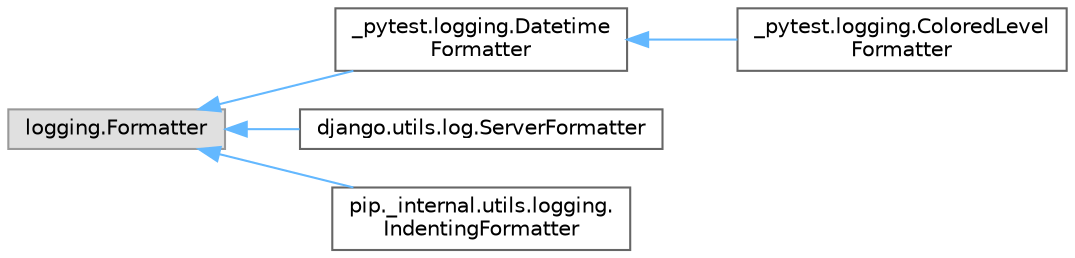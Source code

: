 digraph "Graphical Class Hierarchy"
{
 // LATEX_PDF_SIZE
  bgcolor="transparent";
  edge [fontname=Helvetica,fontsize=10,labelfontname=Helvetica,labelfontsize=10];
  node [fontname=Helvetica,fontsize=10,shape=box,height=0.2,width=0.4];
  rankdir="LR";
  Node0 [id="Node000000",label="logging.Formatter",height=0.2,width=0.4,color="grey60", fillcolor="#E0E0E0", style="filled",tooltip=" "];
  Node0 -> Node1 [id="edge1975_Node000000_Node000001",dir="back",color="steelblue1",style="solid",tooltip=" "];
  Node1 [id="Node000001",label="_pytest.logging.Datetime\lFormatter",height=0.2,width=0.4,color="grey40", fillcolor="white", style="filled",URL="$class__pytest_1_1logging_1_1_datetime_formatter.html",tooltip=" "];
  Node1 -> Node2 [id="edge1976_Node000001_Node000002",dir="back",color="steelblue1",style="solid",tooltip=" "];
  Node2 [id="Node000002",label="_pytest.logging.ColoredLevel\lFormatter",height=0.2,width=0.4,color="grey40", fillcolor="white", style="filled",URL="$class__pytest_1_1logging_1_1_colored_level_formatter.html",tooltip=" "];
  Node0 -> Node3 [id="edge1977_Node000000_Node000003",dir="back",color="steelblue1",style="solid",tooltip=" "];
  Node3 [id="Node000003",label="django.utils.log.ServerFormatter",height=0.2,width=0.4,color="grey40", fillcolor="white", style="filled",URL="$classdjango_1_1utils_1_1log_1_1_server_formatter.html",tooltip=" "];
  Node0 -> Node4 [id="edge1978_Node000000_Node000004",dir="back",color="steelblue1",style="solid",tooltip=" "];
  Node4 [id="Node000004",label="pip._internal.utils.logging.\lIndentingFormatter",height=0.2,width=0.4,color="grey40", fillcolor="white", style="filled",URL="$classpip_1_1__internal_1_1utils_1_1logging_1_1_indenting_formatter.html",tooltip=" "];
}
